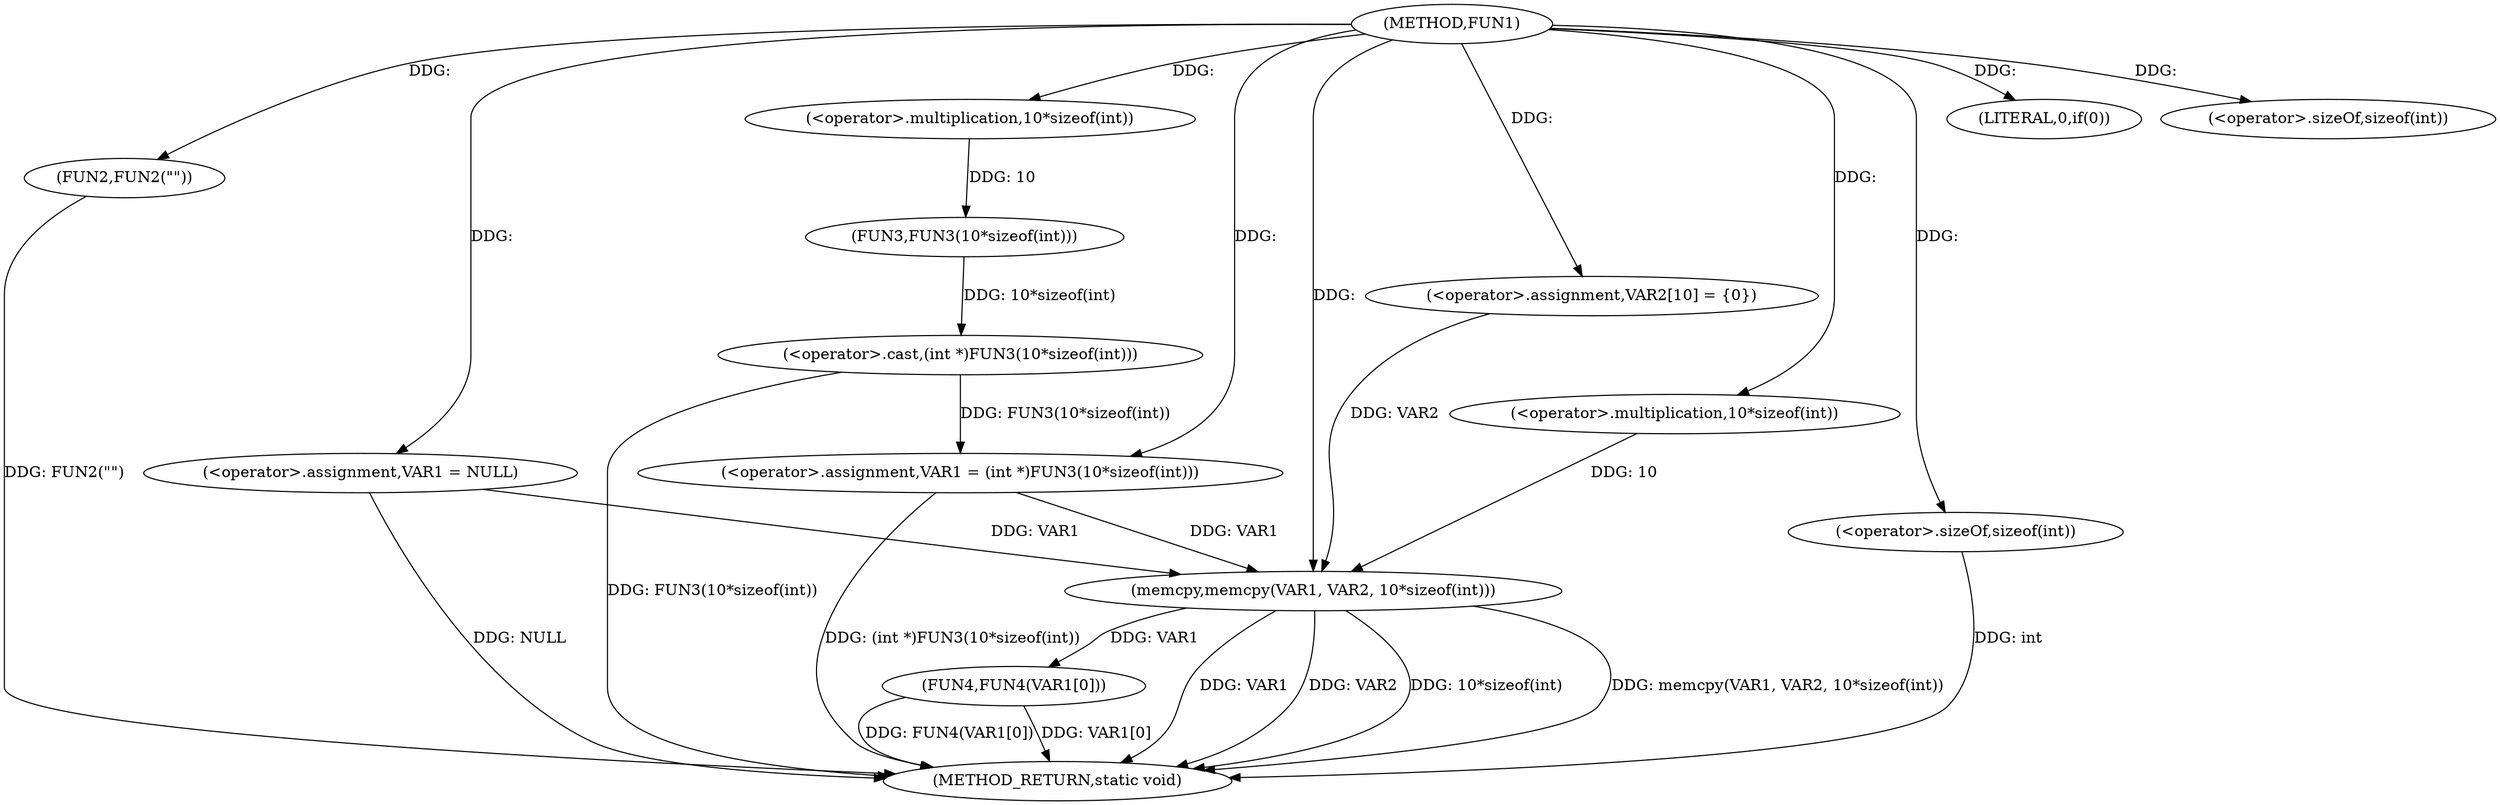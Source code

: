 digraph FUN1 {  
"1000100" [label = "(METHOD,FUN1)" ]
"1000137" [label = "(METHOD_RETURN,static void)" ]
"1000103" [label = "(<operator>.assignment,VAR1 = NULL)" ]
"1000107" [label = "(LITERAL,0,if(0))" ]
"1000109" [label = "(FUN2,FUN2(\"\"))" ]
"1000113" [label = "(<operator>.assignment,VAR1 = (int *)FUN3(10*sizeof(int)))" ]
"1000115" [label = "(<operator>.cast,(int *)FUN3(10*sizeof(int)))" ]
"1000117" [label = "(FUN3,FUN3(10*sizeof(int)))" ]
"1000118" [label = "(<operator>.multiplication,10*sizeof(int))" ]
"1000120" [label = "(<operator>.sizeOf,sizeof(int))" ]
"1000124" [label = "(<operator>.assignment,VAR2[10] = {0})" ]
"1000126" [label = "(memcpy,memcpy(VAR1, VAR2, 10*sizeof(int)))" ]
"1000129" [label = "(<operator>.multiplication,10*sizeof(int))" ]
"1000131" [label = "(<operator>.sizeOf,sizeof(int))" ]
"1000133" [label = "(FUN4,FUN4(VAR1[0]))" ]
  "1000115" -> "1000137"  [ label = "DDG: FUN3(10*sizeof(int))"] 
  "1000126" -> "1000137"  [ label = "DDG: memcpy(VAR1, VAR2, 10*sizeof(int))"] 
  "1000103" -> "1000137"  [ label = "DDG: NULL"] 
  "1000131" -> "1000137"  [ label = "DDG: int"] 
  "1000113" -> "1000137"  [ label = "DDG: (int *)FUN3(10*sizeof(int))"] 
  "1000126" -> "1000137"  [ label = "DDG: VAR1"] 
  "1000133" -> "1000137"  [ label = "DDG: FUN4(VAR1[0])"] 
  "1000126" -> "1000137"  [ label = "DDG: VAR2"] 
  "1000109" -> "1000137"  [ label = "DDG: FUN2(\"\")"] 
  "1000126" -> "1000137"  [ label = "DDG: 10*sizeof(int)"] 
  "1000133" -> "1000137"  [ label = "DDG: VAR1[0]"] 
  "1000100" -> "1000103"  [ label = "DDG: "] 
  "1000100" -> "1000107"  [ label = "DDG: "] 
  "1000100" -> "1000109"  [ label = "DDG: "] 
  "1000115" -> "1000113"  [ label = "DDG: FUN3(10*sizeof(int))"] 
  "1000100" -> "1000113"  [ label = "DDG: "] 
  "1000117" -> "1000115"  [ label = "DDG: 10*sizeof(int)"] 
  "1000118" -> "1000117"  [ label = "DDG: 10"] 
  "1000100" -> "1000118"  [ label = "DDG: "] 
  "1000100" -> "1000120"  [ label = "DDG: "] 
  "1000100" -> "1000124"  [ label = "DDG: "] 
  "1000103" -> "1000126"  [ label = "DDG: VAR1"] 
  "1000113" -> "1000126"  [ label = "DDG: VAR1"] 
  "1000100" -> "1000126"  [ label = "DDG: "] 
  "1000124" -> "1000126"  [ label = "DDG: VAR2"] 
  "1000129" -> "1000126"  [ label = "DDG: 10"] 
  "1000100" -> "1000129"  [ label = "DDG: "] 
  "1000100" -> "1000131"  [ label = "DDG: "] 
  "1000126" -> "1000133"  [ label = "DDG: VAR1"] 
}
